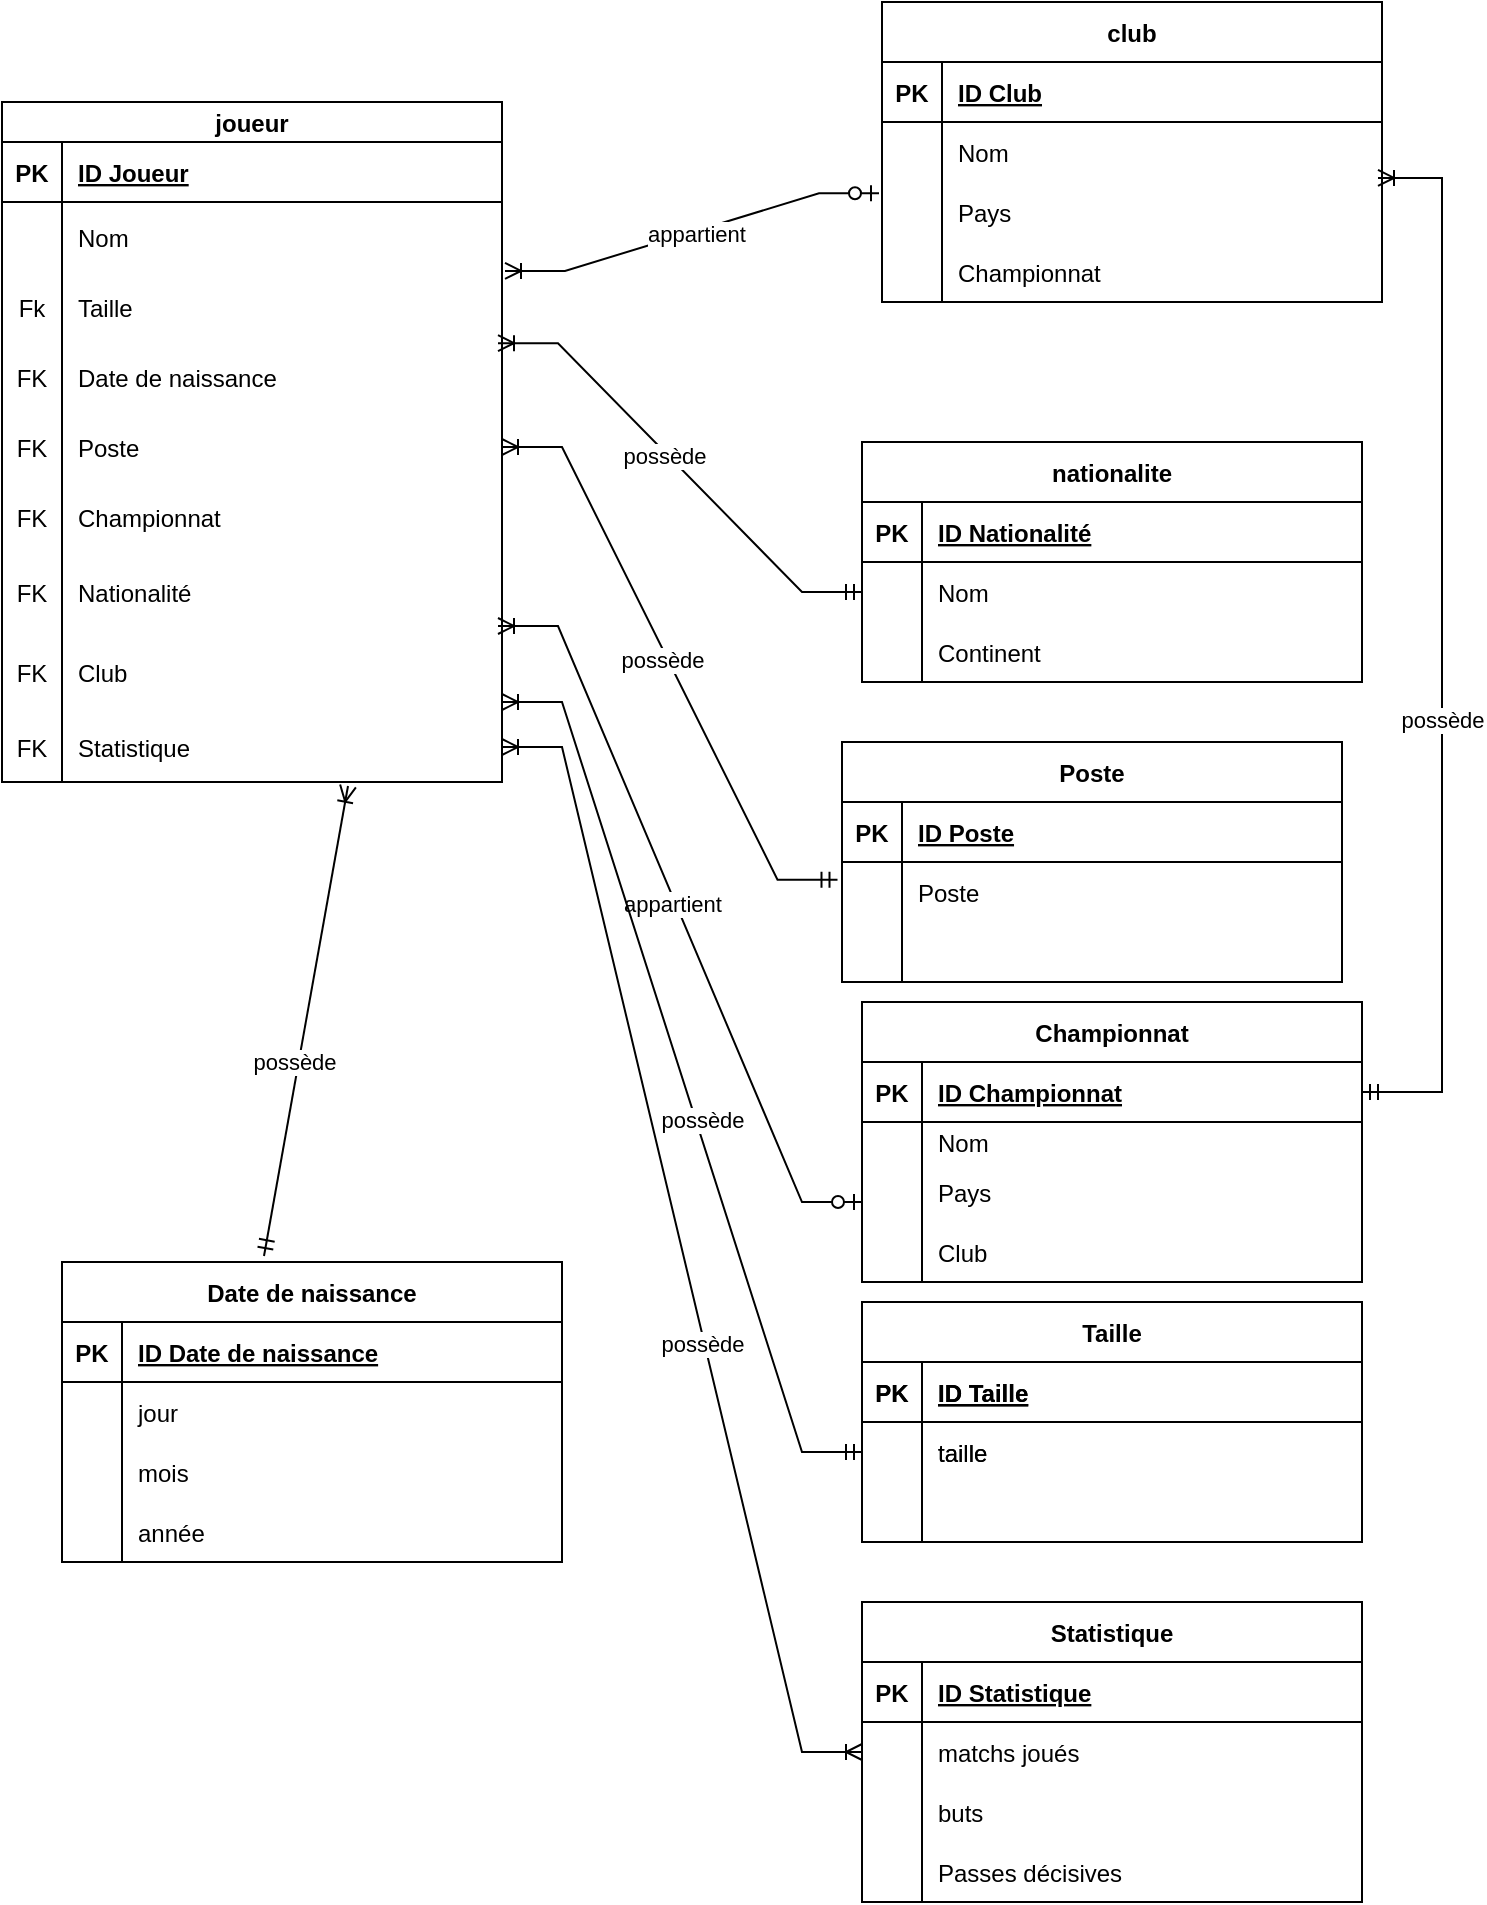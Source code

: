 <mxfile version="24.7.17">
  <diagram id="R2lEEEUBdFMjLlhIrx00" name="Page-1">
    <mxGraphModel dx="1664" dy="885" grid="1" gridSize="10" guides="1" tooltips="1" connect="1" arrows="1" fold="1" page="1" pageScale="1" pageWidth="850" pageHeight="1100" math="0" shadow="0" extFonts="Permanent Marker^https://fonts.googleapis.com/css?family=Permanent+Marker">
      <root>
        <mxCell id="0" />
        <mxCell id="1" parent="0" />
        <mxCell id="C-vyLk0tnHw3VtMMgP7b-2" value="club" style="shape=table;startSize=30;container=1;collapsible=1;childLayout=tableLayout;fixedRows=1;rowLines=0;fontStyle=1;align=center;resizeLast=1;" parent="1" vertex="1">
          <mxGeometry x="560" y="60" width="250" height="150" as="geometry" />
        </mxCell>
        <mxCell id="C-vyLk0tnHw3VtMMgP7b-3" value="" style="shape=partialRectangle;collapsible=0;dropTarget=0;pointerEvents=0;fillColor=none;points=[[0,0.5],[1,0.5]];portConstraint=eastwest;top=0;left=0;right=0;bottom=1;" parent="C-vyLk0tnHw3VtMMgP7b-2" vertex="1">
          <mxGeometry y="30" width="250" height="30" as="geometry" />
        </mxCell>
        <mxCell id="C-vyLk0tnHw3VtMMgP7b-4" value="PK" style="shape=partialRectangle;overflow=hidden;connectable=0;fillColor=none;top=0;left=0;bottom=0;right=0;fontStyle=1;" parent="C-vyLk0tnHw3VtMMgP7b-3" vertex="1">
          <mxGeometry width="30" height="30" as="geometry">
            <mxRectangle width="30" height="30" as="alternateBounds" />
          </mxGeometry>
        </mxCell>
        <mxCell id="C-vyLk0tnHw3VtMMgP7b-5" value="ID Club" style="shape=partialRectangle;overflow=hidden;connectable=0;fillColor=none;top=0;left=0;bottom=0;right=0;align=left;spacingLeft=6;fontStyle=5;" parent="C-vyLk0tnHw3VtMMgP7b-3" vertex="1">
          <mxGeometry x="30" width="220" height="30" as="geometry">
            <mxRectangle width="220" height="30" as="alternateBounds" />
          </mxGeometry>
        </mxCell>
        <mxCell id="C-vyLk0tnHw3VtMMgP7b-6" value="" style="shape=partialRectangle;collapsible=0;dropTarget=0;pointerEvents=0;fillColor=none;points=[[0,0.5],[1,0.5]];portConstraint=eastwest;top=0;left=0;right=0;bottom=0;" parent="C-vyLk0tnHw3VtMMgP7b-2" vertex="1">
          <mxGeometry y="60" width="250" height="30" as="geometry" />
        </mxCell>
        <mxCell id="C-vyLk0tnHw3VtMMgP7b-7" value="" style="shape=partialRectangle;overflow=hidden;connectable=0;fillColor=none;top=0;left=0;bottom=0;right=0;" parent="C-vyLk0tnHw3VtMMgP7b-6" vertex="1">
          <mxGeometry width="30" height="30" as="geometry">
            <mxRectangle width="30" height="30" as="alternateBounds" />
          </mxGeometry>
        </mxCell>
        <mxCell id="C-vyLk0tnHw3VtMMgP7b-8" value="Nom" style="shape=partialRectangle;overflow=hidden;connectable=0;fillColor=none;top=0;left=0;bottom=0;right=0;align=left;spacingLeft=6;" parent="C-vyLk0tnHw3VtMMgP7b-6" vertex="1">
          <mxGeometry x="30" width="220" height="30" as="geometry">
            <mxRectangle width="220" height="30" as="alternateBounds" />
          </mxGeometry>
        </mxCell>
        <mxCell id="C-vyLk0tnHw3VtMMgP7b-9" value="" style="shape=partialRectangle;collapsible=0;dropTarget=0;pointerEvents=0;fillColor=none;points=[[0,0.5],[1,0.5]];portConstraint=eastwest;top=0;left=0;right=0;bottom=0;" parent="C-vyLk0tnHw3VtMMgP7b-2" vertex="1">
          <mxGeometry y="90" width="250" height="30" as="geometry" />
        </mxCell>
        <mxCell id="C-vyLk0tnHw3VtMMgP7b-10" value="" style="shape=partialRectangle;overflow=hidden;connectable=0;fillColor=none;top=0;left=0;bottom=0;right=0;" parent="C-vyLk0tnHw3VtMMgP7b-9" vertex="1">
          <mxGeometry width="30" height="30" as="geometry">
            <mxRectangle width="30" height="30" as="alternateBounds" />
          </mxGeometry>
        </mxCell>
        <mxCell id="C-vyLk0tnHw3VtMMgP7b-11" value="Pays" style="shape=partialRectangle;overflow=hidden;connectable=0;fillColor=none;top=0;left=0;bottom=0;right=0;align=left;spacingLeft=6;" parent="C-vyLk0tnHw3VtMMgP7b-9" vertex="1">
          <mxGeometry x="30" width="220" height="30" as="geometry">
            <mxRectangle width="220" height="30" as="alternateBounds" />
          </mxGeometry>
        </mxCell>
        <mxCell id="9teLF3Q1wbpJS2G3__wE-37" style="shape=partialRectangle;collapsible=0;dropTarget=0;pointerEvents=0;fillColor=none;points=[[0,0.5],[1,0.5]];portConstraint=eastwest;top=0;left=0;right=0;bottom=0;" parent="C-vyLk0tnHw3VtMMgP7b-2" vertex="1">
          <mxGeometry y="120" width="250" height="30" as="geometry" />
        </mxCell>
        <mxCell id="9teLF3Q1wbpJS2G3__wE-38" style="shape=partialRectangle;overflow=hidden;connectable=0;fillColor=none;top=0;left=0;bottom=0;right=0;" parent="9teLF3Q1wbpJS2G3__wE-37" vertex="1">
          <mxGeometry width="30" height="30" as="geometry">
            <mxRectangle width="30" height="30" as="alternateBounds" />
          </mxGeometry>
        </mxCell>
        <mxCell id="9teLF3Q1wbpJS2G3__wE-39" value="Championnat" style="shape=partialRectangle;overflow=hidden;connectable=0;fillColor=none;top=0;left=0;bottom=0;right=0;align=left;spacingLeft=6;" parent="9teLF3Q1wbpJS2G3__wE-37" vertex="1">
          <mxGeometry x="30" width="220" height="30" as="geometry">
            <mxRectangle width="220" height="30" as="alternateBounds" />
          </mxGeometry>
        </mxCell>
        <mxCell id="C-vyLk0tnHw3VtMMgP7b-23" value="joueur" style="shape=table;startSize=20;container=1;collapsible=1;childLayout=tableLayout;fixedRows=1;rowLines=0;fontStyle=1;align=center;resizeLast=1;" parent="1" vertex="1">
          <mxGeometry x="120" y="110" width="250" height="340" as="geometry" />
        </mxCell>
        <mxCell id="C-vyLk0tnHw3VtMMgP7b-24" value="" style="shape=partialRectangle;collapsible=0;dropTarget=0;pointerEvents=0;fillColor=none;points=[[0,0.5],[1,0.5]];portConstraint=eastwest;top=0;left=0;right=0;bottom=1;" parent="C-vyLk0tnHw3VtMMgP7b-23" vertex="1">
          <mxGeometry y="20" width="250" height="30" as="geometry" />
        </mxCell>
        <mxCell id="C-vyLk0tnHw3VtMMgP7b-25" value="PK" style="shape=partialRectangle;overflow=hidden;connectable=0;fillColor=none;top=0;left=0;bottom=0;right=0;fontStyle=1;" parent="C-vyLk0tnHw3VtMMgP7b-24" vertex="1">
          <mxGeometry width="30" height="30" as="geometry">
            <mxRectangle width="30" height="30" as="alternateBounds" />
          </mxGeometry>
        </mxCell>
        <mxCell id="C-vyLk0tnHw3VtMMgP7b-26" value="ID Joueur" style="shape=partialRectangle;overflow=hidden;connectable=0;fillColor=none;top=0;left=0;bottom=0;right=0;align=left;spacingLeft=6;fontStyle=5;" parent="C-vyLk0tnHw3VtMMgP7b-24" vertex="1">
          <mxGeometry x="30" width="220" height="30" as="geometry">
            <mxRectangle width="220" height="30" as="alternateBounds" />
          </mxGeometry>
        </mxCell>
        <mxCell id="C-vyLk0tnHw3VtMMgP7b-27" value="" style="shape=partialRectangle;collapsible=0;dropTarget=0;pointerEvents=0;fillColor=none;points=[[0,0.5],[1,0.5]];portConstraint=eastwest;top=0;left=0;right=0;bottom=0;" parent="C-vyLk0tnHw3VtMMgP7b-23" vertex="1">
          <mxGeometry y="50" width="250" height="35" as="geometry" />
        </mxCell>
        <mxCell id="C-vyLk0tnHw3VtMMgP7b-28" value="&#xa;&#xa;&#xa;" style="shape=partialRectangle;overflow=hidden;connectable=0;fillColor=none;top=0;left=0;bottom=0;right=0;" parent="C-vyLk0tnHw3VtMMgP7b-27" vertex="1">
          <mxGeometry width="30" height="35" as="geometry">
            <mxRectangle width="30" height="35" as="alternateBounds" />
          </mxGeometry>
        </mxCell>
        <mxCell id="C-vyLk0tnHw3VtMMgP7b-29" value="Nom" style="shape=partialRectangle;overflow=hidden;connectable=0;fillColor=none;top=0;left=0;bottom=0;right=0;align=left;spacingLeft=6;" parent="C-vyLk0tnHw3VtMMgP7b-27" vertex="1">
          <mxGeometry x="30" width="220" height="35" as="geometry">
            <mxRectangle width="220" height="35" as="alternateBounds" />
          </mxGeometry>
        </mxCell>
        <mxCell id="9teLF3Q1wbpJS2G3__wE-22" style="shape=partialRectangle;collapsible=0;dropTarget=0;pointerEvents=0;fillColor=none;points=[[0,0.5],[1,0.5]];portConstraint=eastwest;top=0;left=0;right=0;bottom=0;" parent="C-vyLk0tnHw3VtMMgP7b-23" vertex="1">
          <mxGeometry y="85" width="250" height="35" as="geometry" />
        </mxCell>
        <mxCell id="9teLF3Q1wbpJS2G3__wE-23" value="Fk" style="shape=partialRectangle;overflow=hidden;connectable=0;fillColor=none;top=0;left=0;bottom=0;right=0;" parent="9teLF3Q1wbpJS2G3__wE-22" vertex="1">
          <mxGeometry width="30" height="35" as="geometry">
            <mxRectangle width="30" height="35" as="alternateBounds" />
          </mxGeometry>
        </mxCell>
        <mxCell id="9teLF3Q1wbpJS2G3__wE-24" value="Taille        " style="shape=partialRectangle;overflow=hidden;connectable=0;fillColor=none;top=0;left=0;bottom=0;right=0;align=left;spacingLeft=6;" parent="9teLF3Q1wbpJS2G3__wE-22" vertex="1">
          <mxGeometry x="30" width="220" height="35" as="geometry">
            <mxRectangle width="220" height="35" as="alternateBounds" />
          </mxGeometry>
        </mxCell>
        <mxCell id="9teLF3Q1wbpJS2G3__wE-19" style="shape=partialRectangle;collapsible=0;dropTarget=0;pointerEvents=0;fillColor=none;points=[[0,0.5],[1,0.5]];portConstraint=eastwest;top=0;left=0;right=0;bottom=0;" parent="C-vyLk0tnHw3VtMMgP7b-23" vertex="1">
          <mxGeometry y="120" width="250" height="35" as="geometry" />
        </mxCell>
        <mxCell id="9teLF3Q1wbpJS2G3__wE-20" value="FK" style="shape=partialRectangle;overflow=hidden;connectable=0;fillColor=none;top=0;left=0;bottom=0;right=0;" parent="9teLF3Q1wbpJS2G3__wE-19" vertex="1">
          <mxGeometry width="30" height="35" as="geometry">
            <mxRectangle width="30" height="35" as="alternateBounds" />
          </mxGeometry>
        </mxCell>
        <mxCell id="9teLF3Q1wbpJS2G3__wE-21" value="Date de naissance" style="shape=partialRectangle;overflow=hidden;connectable=0;fillColor=none;top=0;left=0;bottom=0;right=0;align=left;spacingLeft=6;" parent="9teLF3Q1wbpJS2G3__wE-19" vertex="1">
          <mxGeometry x="30" width="220" height="35" as="geometry">
            <mxRectangle width="220" height="35" as="alternateBounds" />
          </mxGeometry>
        </mxCell>
        <mxCell id="9teLF3Q1wbpJS2G3__wE-31" style="shape=partialRectangle;collapsible=0;dropTarget=0;pointerEvents=0;fillColor=none;points=[[0,0.5],[1,0.5]];portConstraint=eastwest;top=0;left=0;right=0;bottom=0;" parent="C-vyLk0tnHw3VtMMgP7b-23" vertex="1">
          <mxGeometry y="155" width="250" height="35" as="geometry" />
        </mxCell>
        <mxCell id="9teLF3Q1wbpJS2G3__wE-32" value="FK" style="shape=partialRectangle;overflow=hidden;connectable=0;fillColor=none;top=0;left=0;bottom=0;right=0;" parent="9teLF3Q1wbpJS2G3__wE-31" vertex="1">
          <mxGeometry width="30" height="35" as="geometry">
            <mxRectangle width="30" height="35" as="alternateBounds" />
          </mxGeometry>
        </mxCell>
        <mxCell id="9teLF3Q1wbpJS2G3__wE-33" value="Poste    " style="shape=partialRectangle;overflow=hidden;connectable=0;fillColor=none;top=0;left=0;bottom=0;right=0;align=left;spacingLeft=6;" parent="9teLF3Q1wbpJS2G3__wE-31" vertex="1">
          <mxGeometry x="30" width="220" height="35" as="geometry">
            <mxRectangle width="220" height="35" as="alternateBounds" />
          </mxGeometry>
        </mxCell>
        <mxCell id="9teLF3Q1wbpJS2G3__wE-28" style="shape=partialRectangle;collapsible=0;dropTarget=0;pointerEvents=0;fillColor=none;points=[[0,0.5],[1,0.5]];portConstraint=eastwest;top=0;left=0;right=0;bottom=0;" parent="C-vyLk0tnHw3VtMMgP7b-23" vertex="1">
          <mxGeometry y="190" width="250" height="35" as="geometry" />
        </mxCell>
        <mxCell id="9teLF3Q1wbpJS2G3__wE-29" value="FK" style="shape=partialRectangle;overflow=hidden;connectable=0;fillColor=none;top=0;left=0;bottom=0;right=0;" parent="9teLF3Q1wbpJS2G3__wE-28" vertex="1">
          <mxGeometry width="30" height="35" as="geometry">
            <mxRectangle width="30" height="35" as="alternateBounds" />
          </mxGeometry>
        </mxCell>
        <mxCell id="9teLF3Q1wbpJS2G3__wE-30" value="Championnat    " style="shape=partialRectangle;overflow=hidden;connectable=0;fillColor=none;top=0;left=0;bottom=0;right=0;align=left;spacingLeft=6;" parent="9teLF3Q1wbpJS2G3__wE-28" vertex="1">
          <mxGeometry x="30" width="220" height="35" as="geometry">
            <mxRectangle width="220" height="35" as="alternateBounds" />
          </mxGeometry>
        </mxCell>
        <mxCell id="9teLF3Q1wbpJS2G3__wE-25" style="shape=partialRectangle;collapsible=0;dropTarget=0;pointerEvents=0;fillColor=none;points=[[0,0.5],[1,0.5]];portConstraint=eastwest;top=0;left=0;right=0;bottom=0;" parent="C-vyLk0tnHw3VtMMgP7b-23" vertex="1">
          <mxGeometry y="225" width="250" height="40" as="geometry" />
        </mxCell>
        <mxCell id="9teLF3Q1wbpJS2G3__wE-26" value="FK" style="shape=partialRectangle;overflow=hidden;connectable=0;fillColor=none;top=0;left=0;bottom=0;right=0;" parent="9teLF3Q1wbpJS2G3__wE-25" vertex="1">
          <mxGeometry width="30" height="40" as="geometry">
            <mxRectangle width="30" height="40" as="alternateBounds" />
          </mxGeometry>
        </mxCell>
        <mxCell id="9teLF3Q1wbpJS2G3__wE-27" value="Nationalité" style="shape=partialRectangle;overflow=hidden;connectable=0;fillColor=none;top=0;left=0;bottom=0;right=0;align=left;spacingLeft=6;" parent="9teLF3Q1wbpJS2G3__wE-25" vertex="1">
          <mxGeometry x="30" width="220" height="40" as="geometry">
            <mxRectangle width="220" height="40" as="alternateBounds" />
          </mxGeometry>
        </mxCell>
        <mxCell id="9teLF3Q1wbpJS2G3__wE-34" style="shape=partialRectangle;collapsible=0;dropTarget=0;pointerEvents=0;fillColor=none;points=[[0,0.5],[1,0.5]];portConstraint=eastwest;top=0;left=0;right=0;bottom=0;" parent="C-vyLk0tnHw3VtMMgP7b-23" vertex="1">
          <mxGeometry y="265" width="250" height="40" as="geometry" />
        </mxCell>
        <mxCell id="9teLF3Q1wbpJS2G3__wE-35" value="FK" style="shape=partialRectangle;overflow=hidden;connectable=0;fillColor=none;top=0;left=0;bottom=0;right=0;" parent="9teLF3Q1wbpJS2G3__wE-34" vertex="1">
          <mxGeometry width="30" height="40" as="geometry">
            <mxRectangle width="30" height="40" as="alternateBounds" />
          </mxGeometry>
        </mxCell>
        <mxCell id="9teLF3Q1wbpJS2G3__wE-36" value="Club" style="shape=partialRectangle;overflow=hidden;connectable=0;fillColor=none;top=0;left=0;bottom=0;right=0;align=left;spacingLeft=6;" parent="9teLF3Q1wbpJS2G3__wE-34" vertex="1">
          <mxGeometry x="30" width="220" height="40" as="geometry">
            <mxRectangle width="220" height="40" as="alternateBounds" />
          </mxGeometry>
        </mxCell>
        <mxCell id="vHYDMQnw2z4nFwTEQTcf-2" style="shape=partialRectangle;collapsible=0;dropTarget=0;pointerEvents=0;fillColor=none;points=[[0,0.5],[1,0.5]];portConstraint=eastwest;top=0;left=0;right=0;bottom=0;" vertex="1" parent="C-vyLk0tnHw3VtMMgP7b-23">
          <mxGeometry y="305" width="250" height="35" as="geometry" />
        </mxCell>
        <mxCell id="vHYDMQnw2z4nFwTEQTcf-3" value="FK" style="shape=partialRectangle;overflow=hidden;connectable=0;fillColor=none;top=0;left=0;bottom=0;right=0;" vertex="1" parent="vHYDMQnw2z4nFwTEQTcf-2">
          <mxGeometry width="30" height="35" as="geometry">
            <mxRectangle width="30" height="35" as="alternateBounds" />
          </mxGeometry>
        </mxCell>
        <mxCell id="vHYDMQnw2z4nFwTEQTcf-4" value="Statistique " style="shape=partialRectangle;overflow=hidden;connectable=0;fillColor=none;top=0;left=0;bottom=0;right=0;align=left;spacingLeft=6;" vertex="1" parent="vHYDMQnw2z4nFwTEQTcf-2">
          <mxGeometry x="30" width="220" height="35" as="geometry">
            <mxRectangle width="220" height="35" as="alternateBounds" />
          </mxGeometry>
        </mxCell>
        <mxCell id="9teLF3Q1wbpJS2G3__wE-40" value="nationalite " style="shape=table;startSize=30;container=1;collapsible=1;childLayout=tableLayout;fixedRows=1;rowLines=0;fontStyle=1;align=center;resizeLast=1;" parent="1" vertex="1">
          <mxGeometry x="550" y="280" width="250" height="120" as="geometry" />
        </mxCell>
        <mxCell id="9teLF3Q1wbpJS2G3__wE-41" value="" style="shape=partialRectangle;collapsible=0;dropTarget=0;pointerEvents=0;fillColor=none;points=[[0,0.5],[1,0.5]];portConstraint=eastwest;top=0;left=0;right=0;bottom=1;" parent="9teLF3Q1wbpJS2G3__wE-40" vertex="1">
          <mxGeometry y="30" width="250" height="30" as="geometry" />
        </mxCell>
        <mxCell id="9teLF3Q1wbpJS2G3__wE-42" value="PK" style="shape=partialRectangle;overflow=hidden;connectable=0;fillColor=none;top=0;left=0;bottom=0;right=0;fontStyle=1;" parent="9teLF3Q1wbpJS2G3__wE-41" vertex="1">
          <mxGeometry width="30" height="30" as="geometry">
            <mxRectangle width="30" height="30" as="alternateBounds" />
          </mxGeometry>
        </mxCell>
        <mxCell id="9teLF3Q1wbpJS2G3__wE-43" value="ID Nationalité" style="shape=partialRectangle;overflow=hidden;connectable=0;fillColor=none;top=0;left=0;bottom=0;right=0;align=left;spacingLeft=6;fontStyle=5;" parent="9teLF3Q1wbpJS2G3__wE-41" vertex="1">
          <mxGeometry x="30" width="220" height="30" as="geometry">
            <mxRectangle width="220" height="30" as="alternateBounds" />
          </mxGeometry>
        </mxCell>
        <mxCell id="9teLF3Q1wbpJS2G3__wE-44" value="" style="shape=partialRectangle;collapsible=0;dropTarget=0;pointerEvents=0;fillColor=none;points=[[0,0.5],[1,0.5]];portConstraint=eastwest;top=0;left=0;right=0;bottom=0;" parent="9teLF3Q1wbpJS2G3__wE-40" vertex="1">
          <mxGeometry y="60" width="250" height="30" as="geometry" />
        </mxCell>
        <mxCell id="9teLF3Q1wbpJS2G3__wE-45" value="" style="shape=partialRectangle;overflow=hidden;connectable=0;fillColor=none;top=0;left=0;bottom=0;right=0;" parent="9teLF3Q1wbpJS2G3__wE-44" vertex="1">
          <mxGeometry width="30" height="30" as="geometry">
            <mxRectangle width="30" height="30" as="alternateBounds" />
          </mxGeometry>
        </mxCell>
        <mxCell id="9teLF3Q1wbpJS2G3__wE-46" value="Nom" style="shape=partialRectangle;overflow=hidden;connectable=0;fillColor=none;top=0;left=0;bottom=0;right=0;align=left;spacingLeft=6;" parent="9teLF3Q1wbpJS2G3__wE-44" vertex="1">
          <mxGeometry x="30" width="220" height="30" as="geometry">
            <mxRectangle width="220" height="30" as="alternateBounds" />
          </mxGeometry>
        </mxCell>
        <mxCell id="9teLF3Q1wbpJS2G3__wE-47" value="" style="shape=partialRectangle;collapsible=0;dropTarget=0;pointerEvents=0;fillColor=none;points=[[0,0.5],[1,0.5]];portConstraint=eastwest;top=0;left=0;right=0;bottom=0;" parent="9teLF3Q1wbpJS2G3__wE-40" vertex="1">
          <mxGeometry y="90" width="250" height="30" as="geometry" />
        </mxCell>
        <mxCell id="9teLF3Q1wbpJS2G3__wE-48" value="" style="shape=partialRectangle;overflow=hidden;connectable=0;fillColor=none;top=0;left=0;bottom=0;right=0;" parent="9teLF3Q1wbpJS2G3__wE-47" vertex="1">
          <mxGeometry width="30" height="30" as="geometry">
            <mxRectangle width="30" height="30" as="alternateBounds" />
          </mxGeometry>
        </mxCell>
        <mxCell id="9teLF3Q1wbpJS2G3__wE-49" value="Continent" style="shape=partialRectangle;overflow=hidden;connectable=0;fillColor=none;top=0;left=0;bottom=0;right=0;align=left;spacingLeft=6;" parent="9teLF3Q1wbpJS2G3__wE-47" vertex="1">
          <mxGeometry x="30" width="220" height="30" as="geometry">
            <mxRectangle width="220" height="30" as="alternateBounds" />
          </mxGeometry>
        </mxCell>
        <mxCell id="9teLF3Q1wbpJS2G3__wE-53" value="Poste" style="shape=table;startSize=30;container=1;collapsible=1;childLayout=tableLayout;fixedRows=1;rowLines=0;fontStyle=1;align=center;resizeLast=1;" parent="1" vertex="1">
          <mxGeometry x="540" y="430" width="250" height="120" as="geometry" />
        </mxCell>
        <mxCell id="9teLF3Q1wbpJS2G3__wE-54" value="" style="shape=partialRectangle;collapsible=0;dropTarget=0;pointerEvents=0;fillColor=none;points=[[0,0.5],[1,0.5]];portConstraint=eastwest;top=0;left=0;right=0;bottom=1;" parent="9teLF3Q1wbpJS2G3__wE-53" vertex="1">
          <mxGeometry y="30" width="250" height="30" as="geometry" />
        </mxCell>
        <mxCell id="9teLF3Q1wbpJS2G3__wE-55" value="PK" style="shape=partialRectangle;overflow=hidden;connectable=0;fillColor=none;top=0;left=0;bottom=0;right=0;fontStyle=1;" parent="9teLF3Q1wbpJS2G3__wE-54" vertex="1">
          <mxGeometry width="30" height="30" as="geometry">
            <mxRectangle width="30" height="30" as="alternateBounds" />
          </mxGeometry>
        </mxCell>
        <mxCell id="9teLF3Q1wbpJS2G3__wE-56" value="ID Poste" style="shape=partialRectangle;overflow=hidden;connectable=0;fillColor=none;top=0;left=0;bottom=0;right=0;align=left;spacingLeft=6;fontStyle=5;" parent="9teLF3Q1wbpJS2G3__wE-54" vertex="1">
          <mxGeometry x="30" width="220" height="30" as="geometry">
            <mxRectangle width="220" height="30" as="alternateBounds" />
          </mxGeometry>
        </mxCell>
        <mxCell id="9teLF3Q1wbpJS2G3__wE-57" value="" style="shape=partialRectangle;collapsible=0;dropTarget=0;pointerEvents=0;fillColor=none;points=[[0,0.5],[1,0.5]];portConstraint=eastwest;top=0;left=0;right=0;bottom=0;" parent="9teLF3Q1wbpJS2G3__wE-53" vertex="1">
          <mxGeometry y="60" width="250" height="30" as="geometry" />
        </mxCell>
        <mxCell id="9teLF3Q1wbpJS2G3__wE-58" value="" style="shape=partialRectangle;overflow=hidden;connectable=0;fillColor=none;top=0;left=0;bottom=0;right=0;" parent="9teLF3Q1wbpJS2G3__wE-57" vertex="1">
          <mxGeometry width="30" height="30" as="geometry">
            <mxRectangle width="30" height="30" as="alternateBounds" />
          </mxGeometry>
        </mxCell>
        <mxCell id="9teLF3Q1wbpJS2G3__wE-59" value="Poste" style="shape=partialRectangle;overflow=hidden;connectable=0;fillColor=none;top=0;left=0;bottom=0;right=0;align=left;spacingLeft=6;" parent="9teLF3Q1wbpJS2G3__wE-57" vertex="1">
          <mxGeometry x="30" width="220" height="30" as="geometry">
            <mxRectangle width="220" height="30" as="alternateBounds" />
          </mxGeometry>
        </mxCell>
        <mxCell id="9teLF3Q1wbpJS2G3__wE-60" value="" style="shape=partialRectangle;collapsible=0;dropTarget=0;pointerEvents=0;fillColor=none;points=[[0,0.5],[1,0.5]];portConstraint=eastwest;top=0;left=0;right=0;bottom=0;" parent="9teLF3Q1wbpJS2G3__wE-53" vertex="1">
          <mxGeometry y="90" width="250" height="30" as="geometry" />
        </mxCell>
        <mxCell id="9teLF3Q1wbpJS2G3__wE-61" value="" style="shape=partialRectangle;overflow=hidden;connectable=0;fillColor=none;top=0;left=0;bottom=0;right=0;" parent="9teLF3Q1wbpJS2G3__wE-60" vertex="1">
          <mxGeometry width="30" height="30" as="geometry">
            <mxRectangle width="30" height="30" as="alternateBounds" />
          </mxGeometry>
        </mxCell>
        <mxCell id="9teLF3Q1wbpJS2G3__wE-62" value="" style="shape=partialRectangle;overflow=hidden;connectable=0;fillColor=none;top=0;left=0;bottom=0;right=0;align=left;spacingLeft=6;" parent="9teLF3Q1wbpJS2G3__wE-60" vertex="1">
          <mxGeometry x="30" width="220" height="30" as="geometry">
            <mxRectangle width="220" height="30" as="alternateBounds" />
          </mxGeometry>
        </mxCell>
        <mxCell id="9teLF3Q1wbpJS2G3__wE-66" value="Championnat" style="shape=table;startSize=30;container=1;collapsible=1;childLayout=tableLayout;fixedRows=1;rowLines=0;fontStyle=1;align=center;resizeLast=1;" parent="1" vertex="1">
          <mxGeometry x="550" y="560" width="250" height="140" as="geometry" />
        </mxCell>
        <mxCell id="9teLF3Q1wbpJS2G3__wE-67" value="" style="shape=partialRectangle;collapsible=0;dropTarget=0;pointerEvents=0;fillColor=none;points=[[0,0.5],[1,0.5]];portConstraint=eastwest;top=0;left=0;right=0;bottom=1;" parent="9teLF3Q1wbpJS2G3__wE-66" vertex="1">
          <mxGeometry y="30" width="250" height="30" as="geometry" />
        </mxCell>
        <mxCell id="9teLF3Q1wbpJS2G3__wE-68" value="PK" style="shape=partialRectangle;overflow=hidden;connectable=0;fillColor=none;top=0;left=0;bottom=0;right=0;fontStyle=1;" parent="9teLF3Q1wbpJS2G3__wE-67" vertex="1">
          <mxGeometry width="30" height="30" as="geometry">
            <mxRectangle width="30" height="30" as="alternateBounds" />
          </mxGeometry>
        </mxCell>
        <mxCell id="9teLF3Q1wbpJS2G3__wE-69" value="ID Championnat" style="shape=partialRectangle;overflow=hidden;connectable=0;fillColor=none;top=0;left=0;bottom=0;right=0;align=left;spacingLeft=6;fontStyle=5;" parent="9teLF3Q1wbpJS2G3__wE-67" vertex="1">
          <mxGeometry x="30" width="220" height="30" as="geometry">
            <mxRectangle width="220" height="30" as="alternateBounds" />
          </mxGeometry>
        </mxCell>
        <mxCell id="9teLF3Q1wbpJS2G3__wE-70" value="" style="shape=partialRectangle;collapsible=0;dropTarget=0;pointerEvents=0;fillColor=none;points=[[0,0.5],[1,0.5]];portConstraint=eastwest;top=0;left=0;right=0;bottom=0;" parent="9teLF3Q1wbpJS2G3__wE-66" vertex="1">
          <mxGeometry y="60" width="250" height="20" as="geometry" />
        </mxCell>
        <mxCell id="9teLF3Q1wbpJS2G3__wE-71" value="" style="shape=partialRectangle;overflow=hidden;connectable=0;fillColor=none;top=0;left=0;bottom=0;right=0;" parent="9teLF3Q1wbpJS2G3__wE-70" vertex="1">
          <mxGeometry width="30" height="20" as="geometry">
            <mxRectangle width="30" height="20" as="alternateBounds" />
          </mxGeometry>
        </mxCell>
        <mxCell id="9teLF3Q1wbpJS2G3__wE-72" value="Nom" style="shape=partialRectangle;overflow=hidden;connectable=0;fillColor=none;top=0;left=0;bottom=0;right=0;align=left;spacingLeft=6;" parent="9teLF3Q1wbpJS2G3__wE-70" vertex="1">
          <mxGeometry x="30" width="220" height="20" as="geometry">
            <mxRectangle width="220" height="20" as="alternateBounds" />
          </mxGeometry>
        </mxCell>
        <mxCell id="9teLF3Q1wbpJS2G3__wE-73" value="" style="shape=partialRectangle;collapsible=0;dropTarget=0;pointerEvents=0;fillColor=none;points=[[0,0.5],[1,0.5]];portConstraint=eastwest;top=0;left=0;right=0;bottom=0;" parent="9teLF3Q1wbpJS2G3__wE-66" vertex="1">
          <mxGeometry y="80" width="250" height="30" as="geometry" />
        </mxCell>
        <mxCell id="9teLF3Q1wbpJS2G3__wE-74" value="" style="shape=partialRectangle;overflow=hidden;connectable=0;fillColor=none;top=0;left=0;bottom=0;right=0;" parent="9teLF3Q1wbpJS2G3__wE-73" vertex="1">
          <mxGeometry width="30" height="30" as="geometry">
            <mxRectangle width="30" height="30" as="alternateBounds" />
          </mxGeometry>
        </mxCell>
        <mxCell id="9teLF3Q1wbpJS2G3__wE-75" value="Pays" style="shape=partialRectangle;overflow=hidden;connectable=0;fillColor=none;top=0;left=0;bottom=0;right=0;align=left;spacingLeft=6;" parent="9teLF3Q1wbpJS2G3__wE-73" vertex="1">
          <mxGeometry x="30" width="220" height="30" as="geometry">
            <mxRectangle width="220" height="30" as="alternateBounds" />
          </mxGeometry>
        </mxCell>
        <mxCell id="9teLF3Q1wbpJS2G3__wE-76" style="shape=partialRectangle;collapsible=0;dropTarget=0;pointerEvents=0;fillColor=none;points=[[0,0.5],[1,0.5]];portConstraint=eastwest;top=0;left=0;right=0;bottom=0;" parent="9teLF3Q1wbpJS2G3__wE-66" vertex="1">
          <mxGeometry y="110" width="250" height="30" as="geometry" />
        </mxCell>
        <mxCell id="9teLF3Q1wbpJS2G3__wE-77" style="shape=partialRectangle;overflow=hidden;connectable=0;fillColor=none;top=0;left=0;bottom=0;right=0;" parent="9teLF3Q1wbpJS2G3__wE-76" vertex="1">
          <mxGeometry width="30" height="30" as="geometry">
            <mxRectangle width="30" height="30" as="alternateBounds" />
          </mxGeometry>
        </mxCell>
        <mxCell id="9teLF3Q1wbpJS2G3__wE-78" value="Club" style="shape=partialRectangle;overflow=hidden;connectable=0;fillColor=none;top=0;left=0;bottom=0;right=0;align=left;spacingLeft=6;" parent="9teLF3Q1wbpJS2G3__wE-76" vertex="1">
          <mxGeometry x="30" width="220" height="30" as="geometry">
            <mxRectangle width="220" height="30" as="alternateBounds" />
          </mxGeometry>
        </mxCell>
        <mxCell id="9teLF3Q1wbpJS2G3__wE-92" value="Taille" style="shape=table;startSize=30;container=1;collapsible=1;childLayout=tableLayout;fixedRows=1;rowLines=0;fontStyle=1;align=center;resizeLast=1;" parent="1" vertex="1">
          <mxGeometry x="550" y="710" width="250" height="120" as="geometry" />
        </mxCell>
        <mxCell id="9teLF3Q1wbpJS2G3__wE-93" value="" style="shape=partialRectangle;collapsible=0;dropTarget=0;pointerEvents=0;fillColor=none;points=[[0,0.5],[1,0.5]];portConstraint=eastwest;top=0;left=0;right=0;bottom=1;" parent="9teLF3Q1wbpJS2G3__wE-92" vertex="1">
          <mxGeometry y="30" width="250" height="30" as="geometry" />
        </mxCell>
        <mxCell id="9teLF3Q1wbpJS2G3__wE-94" value="PK" style="shape=partialRectangle;overflow=hidden;connectable=0;fillColor=none;top=0;left=0;bottom=0;right=0;fontStyle=1;" parent="9teLF3Q1wbpJS2G3__wE-93" vertex="1">
          <mxGeometry width="30" height="30" as="geometry">
            <mxRectangle width="30" height="30" as="alternateBounds" />
          </mxGeometry>
        </mxCell>
        <mxCell id="9teLF3Q1wbpJS2G3__wE-95" value="ID Taille" style="shape=partialRectangle;overflow=hidden;connectable=0;fillColor=none;top=0;left=0;bottom=0;right=0;align=left;spacingLeft=6;fontStyle=5;" parent="9teLF3Q1wbpJS2G3__wE-93" vertex="1">
          <mxGeometry x="30" width="220" height="30" as="geometry">
            <mxRectangle width="220" height="30" as="alternateBounds" />
          </mxGeometry>
        </mxCell>
        <mxCell id="9teLF3Q1wbpJS2G3__wE-96" value="" style="shape=partialRectangle;collapsible=0;dropTarget=0;pointerEvents=0;fillColor=none;points=[[0,0.5],[1,0.5]];portConstraint=eastwest;top=0;left=0;right=0;bottom=0;" parent="9teLF3Q1wbpJS2G3__wE-92" vertex="1">
          <mxGeometry y="60" width="250" height="30" as="geometry" />
        </mxCell>
        <mxCell id="9teLF3Q1wbpJS2G3__wE-97" value="" style="shape=partialRectangle;overflow=hidden;connectable=0;fillColor=none;top=0;left=0;bottom=0;right=0;" parent="9teLF3Q1wbpJS2G3__wE-96" vertex="1">
          <mxGeometry width="30" height="30" as="geometry">
            <mxRectangle width="30" height="30" as="alternateBounds" />
          </mxGeometry>
        </mxCell>
        <mxCell id="9teLF3Q1wbpJS2G3__wE-98" value="taille" style="shape=partialRectangle;overflow=hidden;connectable=0;fillColor=none;top=0;left=0;bottom=0;right=0;align=left;spacingLeft=6;" parent="9teLF3Q1wbpJS2G3__wE-96" vertex="1">
          <mxGeometry x="30" width="220" height="30" as="geometry">
            <mxRectangle width="220" height="30" as="alternateBounds" />
          </mxGeometry>
        </mxCell>
        <mxCell id="9teLF3Q1wbpJS2G3__wE-102" style="shape=partialRectangle;collapsible=0;dropTarget=0;pointerEvents=0;fillColor=none;points=[[0,0.5],[1,0.5]];portConstraint=eastwest;top=0;left=0;right=0;bottom=0;" parent="9teLF3Q1wbpJS2G3__wE-92" vertex="1">
          <mxGeometry y="90" width="250" height="30" as="geometry" />
        </mxCell>
        <mxCell id="9teLF3Q1wbpJS2G3__wE-103" style="shape=partialRectangle;overflow=hidden;connectable=0;fillColor=none;top=0;left=0;bottom=0;right=0;" parent="9teLF3Q1wbpJS2G3__wE-102" vertex="1">
          <mxGeometry width="30" height="30" as="geometry">
            <mxRectangle width="30" height="30" as="alternateBounds" />
          </mxGeometry>
        </mxCell>
        <mxCell id="9teLF3Q1wbpJS2G3__wE-104" value="" style="shape=partialRectangle;overflow=hidden;connectable=0;fillColor=none;top=0;left=0;bottom=0;right=0;align=left;spacingLeft=6;" parent="9teLF3Q1wbpJS2G3__wE-102" vertex="1">
          <mxGeometry x="30" width="220" height="30" as="geometry">
            <mxRectangle width="220" height="30" as="alternateBounds" />
          </mxGeometry>
        </mxCell>
        <mxCell id="9teLF3Q1wbpJS2G3__wE-79" value="Date de naissance" style="shape=table;startSize=30;container=1;collapsible=1;childLayout=tableLayout;fixedRows=1;rowLines=0;fontStyle=1;align=center;resizeLast=1;" parent="1" vertex="1">
          <mxGeometry x="150" y="690" width="250" height="150" as="geometry" />
        </mxCell>
        <mxCell id="9teLF3Q1wbpJS2G3__wE-80" value="" style="shape=partialRectangle;collapsible=0;dropTarget=0;pointerEvents=0;fillColor=none;points=[[0,0.5],[1,0.5]];portConstraint=eastwest;top=0;left=0;right=0;bottom=1;" parent="9teLF3Q1wbpJS2G3__wE-79" vertex="1">
          <mxGeometry y="30" width="250" height="30" as="geometry" />
        </mxCell>
        <mxCell id="9teLF3Q1wbpJS2G3__wE-81" value="PK" style="shape=partialRectangle;overflow=hidden;connectable=0;fillColor=none;top=0;left=0;bottom=0;right=0;fontStyle=1;" parent="9teLF3Q1wbpJS2G3__wE-80" vertex="1">
          <mxGeometry width="30" height="30" as="geometry">
            <mxRectangle width="30" height="30" as="alternateBounds" />
          </mxGeometry>
        </mxCell>
        <mxCell id="9teLF3Q1wbpJS2G3__wE-82" value="ID Date de naissance " style="shape=partialRectangle;overflow=hidden;connectable=0;fillColor=none;top=0;left=0;bottom=0;right=0;align=left;spacingLeft=6;fontStyle=5;" parent="9teLF3Q1wbpJS2G3__wE-80" vertex="1">
          <mxGeometry x="30" width="220" height="30" as="geometry">
            <mxRectangle width="220" height="30" as="alternateBounds" />
          </mxGeometry>
        </mxCell>
        <mxCell id="9teLF3Q1wbpJS2G3__wE-83" value="" style="shape=partialRectangle;collapsible=0;dropTarget=0;pointerEvents=0;fillColor=none;points=[[0,0.5],[1,0.5]];portConstraint=eastwest;top=0;left=0;right=0;bottom=0;" parent="9teLF3Q1wbpJS2G3__wE-79" vertex="1">
          <mxGeometry y="60" width="250" height="30" as="geometry" />
        </mxCell>
        <mxCell id="9teLF3Q1wbpJS2G3__wE-84" value="" style="shape=partialRectangle;overflow=hidden;connectable=0;fillColor=none;top=0;left=0;bottom=0;right=0;" parent="9teLF3Q1wbpJS2G3__wE-83" vertex="1">
          <mxGeometry width="30" height="30" as="geometry">
            <mxRectangle width="30" height="30" as="alternateBounds" />
          </mxGeometry>
        </mxCell>
        <mxCell id="9teLF3Q1wbpJS2G3__wE-85" value="jour" style="shape=partialRectangle;overflow=hidden;connectable=0;fillColor=none;top=0;left=0;bottom=0;right=0;align=left;spacingLeft=6;" parent="9teLF3Q1wbpJS2G3__wE-83" vertex="1">
          <mxGeometry x="30" width="220" height="30" as="geometry">
            <mxRectangle width="220" height="30" as="alternateBounds" />
          </mxGeometry>
        </mxCell>
        <mxCell id="vHYDMQnw2z4nFwTEQTcf-32" style="shape=partialRectangle;collapsible=0;dropTarget=0;pointerEvents=0;fillColor=none;points=[[0,0.5],[1,0.5]];portConstraint=eastwest;top=0;left=0;right=0;bottom=0;" vertex="1" parent="9teLF3Q1wbpJS2G3__wE-79">
          <mxGeometry y="90" width="250" height="30" as="geometry" />
        </mxCell>
        <mxCell id="vHYDMQnw2z4nFwTEQTcf-33" style="shape=partialRectangle;overflow=hidden;connectable=0;fillColor=none;top=0;left=0;bottom=0;right=0;" vertex="1" parent="vHYDMQnw2z4nFwTEQTcf-32">
          <mxGeometry width="30" height="30" as="geometry">
            <mxRectangle width="30" height="30" as="alternateBounds" />
          </mxGeometry>
        </mxCell>
        <mxCell id="vHYDMQnw2z4nFwTEQTcf-34" value="mois" style="shape=partialRectangle;overflow=hidden;connectable=0;fillColor=none;top=0;left=0;bottom=0;right=0;align=left;spacingLeft=6;" vertex="1" parent="vHYDMQnw2z4nFwTEQTcf-32">
          <mxGeometry x="30" width="220" height="30" as="geometry">
            <mxRectangle width="220" height="30" as="alternateBounds" />
          </mxGeometry>
        </mxCell>
        <mxCell id="9teLF3Q1wbpJS2G3__wE-89" style="shape=partialRectangle;collapsible=0;dropTarget=0;pointerEvents=0;fillColor=none;points=[[0,0.5],[1,0.5]];portConstraint=eastwest;top=0;left=0;right=0;bottom=0;" parent="9teLF3Q1wbpJS2G3__wE-79" vertex="1">
          <mxGeometry y="120" width="250" height="30" as="geometry" />
        </mxCell>
        <mxCell id="9teLF3Q1wbpJS2G3__wE-90" style="shape=partialRectangle;overflow=hidden;connectable=0;fillColor=none;top=0;left=0;bottom=0;right=0;" parent="9teLF3Q1wbpJS2G3__wE-89" vertex="1">
          <mxGeometry width="30" height="30" as="geometry">
            <mxRectangle width="30" height="30" as="alternateBounds" />
          </mxGeometry>
        </mxCell>
        <mxCell id="9teLF3Q1wbpJS2G3__wE-91" value="année" style="shape=partialRectangle;overflow=hidden;connectable=0;fillColor=none;top=0;left=0;bottom=0;right=0;align=left;spacingLeft=6;" parent="9teLF3Q1wbpJS2G3__wE-89" vertex="1">
          <mxGeometry x="30" width="220" height="30" as="geometry">
            <mxRectangle width="220" height="30" as="alternateBounds" />
          </mxGeometry>
        </mxCell>
        <mxCell id="vHYDMQnw2z4nFwTEQTcf-6" value="Taille" style="shape=table;startSize=30;container=1;collapsible=1;childLayout=tableLayout;fixedRows=1;rowLines=0;fontStyle=1;align=center;resizeLast=1;" vertex="1" parent="1">
          <mxGeometry x="550" y="710" width="250" height="120" as="geometry" />
        </mxCell>
        <mxCell id="vHYDMQnw2z4nFwTEQTcf-7" value="" style="shape=partialRectangle;collapsible=0;dropTarget=0;pointerEvents=0;fillColor=none;points=[[0,0.5],[1,0.5]];portConstraint=eastwest;top=0;left=0;right=0;bottom=1;" vertex="1" parent="vHYDMQnw2z4nFwTEQTcf-6">
          <mxGeometry y="30" width="250" height="30" as="geometry" />
        </mxCell>
        <mxCell id="vHYDMQnw2z4nFwTEQTcf-8" value="PK" style="shape=partialRectangle;overflow=hidden;connectable=0;fillColor=none;top=0;left=0;bottom=0;right=0;fontStyle=1;" vertex="1" parent="vHYDMQnw2z4nFwTEQTcf-7">
          <mxGeometry width="30" height="30" as="geometry">
            <mxRectangle width="30" height="30" as="alternateBounds" />
          </mxGeometry>
        </mxCell>
        <mxCell id="vHYDMQnw2z4nFwTEQTcf-9" value="ID Taille" style="shape=partialRectangle;overflow=hidden;connectable=0;fillColor=none;top=0;left=0;bottom=0;right=0;align=left;spacingLeft=6;fontStyle=5;" vertex="1" parent="vHYDMQnw2z4nFwTEQTcf-7">
          <mxGeometry x="30" width="220" height="30" as="geometry">
            <mxRectangle width="220" height="30" as="alternateBounds" />
          </mxGeometry>
        </mxCell>
        <mxCell id="vHYDMQnw2z4nFwTEQTcf-10" value="" style="shape=partialRectangle;collapsible=0;dropTarget=0;pointerEvents=0;fillColor=none;points=[[0,0.5],[1,0.5]];portConstraint=eastwest;top=0;left=0;right=0;bottom=0;" vertex="1" parent="vHYDMQnw2z4nFwTEQTcf-6">
          <mxGeometry y="60" width="250" height="30" as="geometry" />
        </mxCell>
        <mxCell id="vHYDMQnw2z4nFwTEQTcf-11" value="" style="shape=partialRectangle;overflow=hidden;connectable=0;fillColor=none;top=0;left=0;bottom=0;right=0;" vertex="1" parent="vHYDMQnw2z4nFwTEQTcf-10">
          <mxGeometry width="30" height="30" as="geometry">
            <mxRectangle width="30" height="30" as="alternateBounds" />
          </mxGeometry>
        </mxCell>
        <mxCell id="vHYDMQnw2z4nFwTEQTcf-12" value="taille" style="shape=partialRectangle;overflow=hidden;connectable=0;fillColor=none;top=0;left=0;bottom=0;right=0;align=left;spacingLeft=6;" vertex="1" parent="vHYDMQnw2z4nFwTEQTcf-10">
          <mxGeometry x="30" width="220" height="30" as="geometry">
            <mxRectangle width="220" height="30" as="alternateBounds" />
          </mxGeometry>
        </mxCell>
        <mxCell id="vHYDMQnw2z4nFwTEQTcf-13" style="shape=partialRectangle;collapsible=0;dropTarget=0;pointerEvents=0;fillColor=none;points=[[0,0.5],[1,0.5]];portConstraint=eastwest;top=0;left=0;right=0;bottom=0;" vertex="1" parent="vHYDMQnw2z4nFwTEQTcf-6">
          <mxGeometry y="90" width="250" height="30" as="geometry" />
        </mxCell>
        <mxCell id="vHYDMQnw2z4nFwTEQTcf-14" style="shape=partialRectangle;overflow=hidden;connectable=0;fillColor=none;top=0;left=0;bottom=0;right=0;" vertex="1" parent="vHYDMQnw2z4nFwTEQTcf-13">
          <mxGeometry width="30" height="30" as="geometry">
            <mxRectangle width="30" height="30" as="alternateBounds" />
          </mxGeometry>
        </mxCell>
        <mxCell id="vHYDMQnw2z4nFwTEQTcf-15" value="" style="shape=partialRectangle;overflow=hidden;connectable=0;fillColor=none;top=0;left=0;bottom=0;right=0;align=left;spacingLeft=6;" vertex="1" parent="vHYDMQnw2z4nFwTEQTcf-13">
          <mxGeometry x="30" width="220" height="30" as="geometry">
            <mxRectangle width="220" height="30" as="alternateBounds" />
          </mxGeometry>
        </mxCell>
        <mxCell id="vHYDMQnw2z4nFwTEQTcf-16" value="Statistique " style="shape=table;startSize=30;container=1;collapsible=1;childLayout=tableLayout;fixedRows=1;rowLines=0;fontStyle=1;align=center;resizeLast=1;" vertex="1" parent="1">
          <mxGeometry x="550" y="860" width="250" height="150" as="geometry" />
        </mxCell>
        <mxCell id="vHYDMQnw2z4nFwTEQTcf-17" value="" style="shape=partialRectangle;collapsible=0;dropTarget=0;pointerEvents=0;fillColor=none;points=[[0,0.5],[1,0.5]];portConstraint=eastwest;top=0;left=0;right=0;bottom=1;" vertex="1" parent="vHYDMQnw2z4nFwTEQTcf-16">
          <mxGeometry y="30" width="250" height="30" as="geometry" />
        </mxCell>
        <mxCell id="vHYDMQnw2z4nFwTEQTcf-18" value="PK" style="shape=partialRectangle;overflow=hidden;connectable=0;fillColor=none;top=0;left=0;bottom=0;right=0;fontStyle=1;" vertex="1" parent="vHYDMQnw2z4nFwTEQTcf-17">
          <mxGeometry width="30" height="30" as="geometry">
            <mxRectangle width="30" height="30" as="alternateBounds" />
          </mxGeometry>
        </mxCell>
        <mxCell id="vHYDMQnw2z4nFwTEQTcf-19" value="ID Statistique" style="shape=partialRectangle;overflow=hidden;connectable=0;fillColor=none;top=0;left=0;bottom=0;right=0;align=left;spacingLeft=6;fontStyle=5;" vertex="1" parent="vHYDMQnw2z4nFwTEQTcf-17">
          <mxGeometry x="30" width="220" height="30" as="geometry">
            <mxRectangle width="220" height="30" as="alternateBounds" />
          </mxGeometry>
        </mxCell>
        <mxCell id="vHYDMQnw2z4nFwTEQTcf-20" value="" style="shape=partialRectangle;collapsible=0;dropTarget=0;pointerEvents=0;fillColor=none;points=[[0,0.5],[1,0.5]];portConstraint=eastwest;top=0;left=0;right=0;bottom=0;" vertex="1" parent="vHYDMQnw2z4nFwTEQTcf-16">
          <mxGeometry y="60" width="250" height="30" as="geometry" />
        </mxCell>
        <mxCell id="vHYDMQnw2z4nFwTEQTcf-21" value="" style="shape=partialRectangle;overflow=hidden;connectable=0;fillColor=none;top=0;left=0;bottom=0;right=0;" vertex="1" parent="vHYDMQnw2z4nFwTEQTcf-20">
          <mxGeometry width="30" height="30" as="geometry">
            <mxRectangle width="30" height="30" as="alternateBounds" />
          </mxGeometry>
        </mxCell>
        <mxCell id="vHYDMQnw2z4nFwTEQTcf-22" value="matchs joués" style="shape=partialRectangle;overflow=hidden;connectable=0;fillColor=none;top=0;left=0;bottom=0;right=0;align=left;spacingLeft=6;" vertex="1" parent="vHYDMQnw2z4nFwTEQTcf-20">
          <mxGeometry x="30" width="220" height="30" as="geometry">
            <mxRectangle width="220" height="30" as="alternateBounds" />
          </mxGeometry>
        </mxCell>
        <mxCell id="vHYDMQnw2z4nFwTEQTcf-23" style="shape=partialRectangle;collapsible=0;dropTarget=0;pointerEvents=0;fillColor=none;points=[[0,0.5],[1,0.5]];portConstraint=eastwest;top=0;left=0;right=0;bottom=0;" vertex="1" parent="vHYDMQnw2z4nFwTEQTcf-16">
          <mxGeometry y="90" width="250" height="30" as="geometry" />
        </mxCell>
        <mxCell id="vHYDMQnw2z4nFwTEQTcf-24" style="shape=partialRectangle;overflow=hidden;connectable=0;fillColor=none;top=0;left=0;bottom=0;right=0;" vertex="1" parent="vHYDMQnw2z4nFwTEQTcf-23">
          <mxGeometry width="30" height="30" as="geometry">
            <mxRectangle width="30" height="30" as="alternateBounds" />
          </mxGeometry>
        </mxCell>
        <mxCell id="vHYDMQnw2z4nFwTEQTcf-25" value="buts        " style="shape=partialRectangle;overflow=hidden;connectable=0;fillColor=none;top=0;left=0;bottom=0;right=0;align=left;spacingLeft=6;" vertex="1" parent="vHYDMQnw2z4nFwTEQTcf-23">
          <mxGeometry x="30" width="220" height="30" as="geometry">
            <mxRectangle width="220" height="30" as="alternateBounds" />
          </mxGeometry>
        </mxCell>
        <mxCell id="vHYDMQnw2z4nFwTEQTcf-29" style="shape=partialRectangle;collapsible=0;dropTarget=0;pointerEvents=0;fillColor=none;points=[[0,0.5],[1,0.5]];portConstraint=eastwest;top=0;left=0;right=0;bottom=0;" vertex="1" parent="vHYDMQnw2z4nFwTEQTcf-16">
          <mxGeometry y="120" width="250" height="30" as="geometry" />
        </mxCell>
        <mxCell id="vHYDMQnw2z4nFwTEQTcf-30" value="    " style="shape=partialRectangle;overflow=hidden;connectable=0;fillColor=none;top=0;left=0;bottom=0;right=0;" vertex="1" parent="vHYDMQnw2z4nFwTEQTcf-29">
          <mxGeometry width="30" height="30" as="geometry">
            <mxRectangle width="30" height="30" as="alternateBounds" />
          </mxGeometry>
        </mxCell>
        <mxCell id="vHYDMQnw2z4nFwTEQTcf-31" value="Passes décisives" style="shape=partialRectangle;overflow=hidden;connectable=0;fillColor=none;top=0;left=0;bottom=0;right=0;align=left;spacingLeft=6;" vertex="1" parent="vHYDMQnw2z4nFwTEQTcf-29">
          <mxGeometry x="30" width="220" height="30" as="geometry">
            <mxRectangle width="220" height="30" as="alternateBounds" />
          </mxGeometry>
        </mxCell>
        <mxCell id="vHYDMQnw2z4nFwTEQTcf-38" value="" style="edgeStyle=entityRelationEdgeStyle;fontSize=12;html=1;endArrow=ERoneToMany;startArrow=ERzeroToOne;rounded=0;exitX=-0.006;exitY=0.188;exitDx=0;exitDy=0;exitPerimeter=0;entryX=1.006;entryY=-0.015;entryDx=0;entryDy=0;entryPerimeter=0;" edge="1" parent="1" source="C-vyLk0tnHw3VtMMgP7b-9" target="9teLF3Q1wbpJS2G3__wE-22">
          <mxGeometry width="100" height="100" relative="1" as="geometry">
            <mxPoint x="400" y="300" as="sourcePoint" />
            <mxPoint x="500" y="200" as="targetPoint" />
          </mxGeometry>
        </mxCell>
        <mxCell id="vHYDMQnw2z4nFwTEQTcf-39" value="appartient" style="edgeLabel;html=1;align=center;verticalAlign=middle;resizable=0;points=[];" vertex="1" connectable="0" parent="vHYDMQnw2z4nFwTEQTcf-38">
          <mxGeometry x="-0.016" y="1" relative="1" as="geometry">
            <mxPoint as="offset" />
          </mxGeometry>
        </mxCell>
        <mxCell id="vHYDMQnw2z4nFwTEQTcf-40" value="" style="edgeStyle=entityRelationEdgeStyle;fontSize=12;html=1;endArrow=ERoneToMany;startArrow=ERmandOne;rounded=0;exitX=0;exitY=0.5;exitDx=0;exitDy=0;entryX=0.992;entryY=0.017;entryDx=0;entryDy=0;entryPerimeter=0;" edge="1" parent="1" source="9teLF3Q1wbpJS2G3__wE-44" target="9teLF3Q1wbpJS2G3__wE-19">
          <mxGeometry width="100" height="100" relative="1" as="geometry">
            <mxPoint x="440" y="290" as="sourcePoint" />
            <mxPoint x="540" y="190" as="targetPoint" />
          </mxGeometry>
        </mxCell>
        <mxCell id="vHYDMQnw2z4nFwTEQTcf-41" value="possède" style="edgeLabel;html=1;align=center;verticalAlign=middle;resizable=0;points=[];" vertex="1" connectable="0" parent="vHYDMQnw2z4nFwTEQTcf-40">
          <mxGeometry x="0.088" y="2" relative="1" as="geometry">
            <mxPoint as="offset" />
          </mxGeometry>
        </mxCell>
        <mxCell id="vHYDMQnw2z4nFwTEQTcf-43" value="" style="edgeStyle=entityRelationEdgeStyle;fontSize=12;html=1;endArrow=ERoneToMany;startArrow=ERmandOne;rounded=0;exitX=-0.009;exitY=0.295;exitDx=0;exitDy=0;exitPerimeter=0;entryX=1;entryY=0.5;entryDx=0;entryDy=0;" edge="1" parent="1" source="9teLF3Q1wbpJS2G3__wE-57" target="9teLF3Q1wbpJS2G3__wE-31">
          <mxGeometry width="100" height="100" relative="1" as="geometry">
            <mxPoint x="330" y="360" as="sourcePoint" />
            <mxPoint x="430" y="260" as="targetPoint" />
          </mxGeometry>
        </mxCell>
        <mxCell id="vHYDMQnw2z4nFwTEQTcf-44" value="possède" style="edgeLabel;html=1;align=center;verticalAlign=middle;resizable=0;points=[];" vertex="1" connectable="0" parent="vHYDMQnw2z4nFwTEQTcf-43">
          <mxGeometry x="0.02" y="3" relative="1" as="geometry">
            <mxPoint as="offset" />
          </mxGeometry>
        </mxCell>
        <mxCell id="vHYDMQnw2z4nFwTEQTcf-45" value="" style="edgeStyle=entityRelationEdgeStyle;fontSize=12;html=1;endArrow=ERoneToMany;startArrow=ERzeroToOne;rounded=0;exitX=0;exitY=0.667;exitDx=0;exitDy=0;exitPerimeter=0;entryX=0.992;entryY=0.925;entryDx=0;entryDy=0;entryPerimeter=0;" edge="1" parent="1" source="9teLF3Q1wbpJS2G3__wE-73" target="9teLF3Q1wbpJS2G3__wE-25">
          <mxGeometry width="100" height="100" relative="1" as="geometry">
            <mxPoint x="300" y="400" as="sourcePoint" />
            <mxPoint x="400" y="300" as="targetPoint" />
          </mxGeometry>
        </mxCell>
        <mxCell id="vHYDMQnw2z4nFwTEQTcf-46" value="appartient" style="edgeLabel;html=1;align=center;verticalAlign=middle;resizable=0;points=[];" vertex="1" connectable="0" parent="vHYDMQnw2z4nFwTEQTcf-45">
          <mxGeometry x="0.035" y="1" relative="1" as="geometry">
            <mxPoint x="-1" as="offset" />
          </mxGeometry>
        </mxCell>
        <mxCell id="vHYDMQnw2z4nFwTEQTcf-47" value="" style="edgeStyle=entityRelationEdgeStyle;fontSize=12;html=1;endArrow=ERoneToMany;startArrow=ERmandOne;rounded=0;exitX=0;exitY=0.5;exitDx=0;exitDy=0;entryX=1;entryY=0.875;entryDx=0;entryDy=0;entryPerimeter=0;" edge="1" parent="1" source="vHYDMQnw2z4nFwTEQTcf-10" target="9teLF3Q1wbpJS2G3__wE-34">
          <mxGeometry width="100" height="100" relative="1" as="geometry">
            <mxPoint x="300" y="400" as="sourcePoint" />
            <mxPoint x="370" y="420" as="targetPoint" />
          </mxGeometry>
        </mxCell>
        <mxCell id="vHYDMQnw2z4nFwTEQTcf-48" value="possède" style="edgeLabel;html=1;align=center;verticalAlign=middle;resizable=0;points=[];" vertex="1" connectable="0" parent="vHYDMQnw2z4nFwTEQTcf-47">
          <mxGeometry x="-0.104" y="-3" relative="1" as="geometry">
            <mxPoint as="offset" />
          </mxGeometry>
        </mxCell>
        <mxCell id="vHYDMQnw2z4nFwTEQTcf-49" value="" style="edgeStyle=entityRelationEdgeStyle;fontSize=12;html=1;endArrow=ERoneToMany;startArrow=ERoneToMany;rounded=0;exitX=0;exitY=0.5;exitDx=0;exitDy=0;entryX=1;entryY=0.5;entryDx=0;entryDy=0;" edge="1" parent="1" source="vHYDMQnw2z4nFwTEQTcf-20" target="vHYDMQnw2z4nFwTEQTcf-2">
          <mxGeometry width="100" height="100" relative="1" as="geometry">
            <mxPoint x="300" y="700" as="sourcePoint" />
            <mxPoint x="400" y="600" as="targetPoint" />
          </mxGeometry>
        </mxCell>
        <mxCell id="vHYDMQnw2z4nFwTEQTcf-50" value="possède" style="edgeLabel;html=1;align=center;verticalAlign=middle;resizable=0;points=[];" vertex="1" connectable="0" parent="vHYDMQnw2z4nFwTEQTcf-49">
          <mxGeometry x="-0.167" y="2" relative="1" as="geometry">
            <mxPoint as="offset" />
          </mxGeometry>
        </mxCell>
        <mxCell id="vHYDMQnw2z4nFwTEQTcf-62" value="" style="fontSize=12;html=1;endArrow=ERoneToMany;startArrow=ERmandOne;rounded=0;exitX=0.404;exitY=-0.02;exitDx=0;exitDy=0;exitPerimeter=0;entryX=0.692;entryY=1.057;entryDx=0;entryDy=0;entryPerimeter=0;" edge="1" parent="1" source="9teLF3Q1wbpJS2G3__wE-79" target="vHYDMQnw2z4nFwTEQTcf-2">
          <mxGeometry width="100" height="100" relative="1" as="geometry">
            <mxPoint x="300" y="590" as="sourcePoint" />
            <mxPoint x="400" y="490" as="targetPoint" />
          </mxGeometry>
        </mxCell>
        <mxCell id="vHYDMQnw2z4nFwTEQTcf-63" value="possède" style="edgeLabel;html=1;align=center;verticalAlign=middle;resizable=0;points=[];" vertex="1" connectable="0" parent="vHYDMQnw2z4nFwTEQTcf-62">
          <mxGeometry x="-0.179" y="3" relative="1" as="geometry">
            <mxPoint as="offset" />
          </mxGeometry>
        </mxCell>
        <mxCell id="vHYDMQnw2z4nFwTEQTcf-64" value="" style="edgeStyle=elbowEdgeStyle;fontSize=12;html=1;endArrow=ERoneToMany;startArrow=ERmandOne;rounded=0;exitX=1;exitY=0.5;exitDx=0;exitDy=0;entryX=0.992;entryY=-0.067;entryDx=0;entryDy=0;entryPerimeter=0;" edge="1" parent="1" source="9teLF3Q1wbpJS2G3__wE-67" target="C-vyLk0tnHw3VtMMgP7b-9">
          <mxGeometry width="100" height="100" relative="1" as="geometry">
            <mxPoint x="300" y="490" as="sourcePoint" />
            <mxPoint x="400" y="390" as="targetPoint" />
            <Array as="points">
              <mxPoint x="840" y="380" />
            </Array>
          </mxGeometry>
        </mxCell>
        <mxCell id="vHYDMQnw2z4nFwTEQTcf-65" value="possède" style="edgeLabel;html=1;align=center;verticalAlign=middle;resizable=0;points=[];" vertex="1" connectable="0" parent="vHYDMQnw2z4nFwTEQTcf-64">
          <mxGeometry x="-0.146" relative="1" as="geometry">
            <mxPoint as="offset" />
          </mxGeometry>
        </mxCell>
      </root>
    </mxGraphModel>
  </diagram>
</mxfile>
